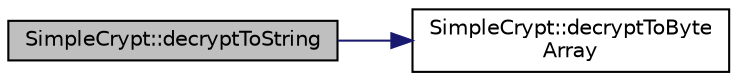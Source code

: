 digraph "SimpleCrypt::decryptToString"
{
  edge [fontname="Helvetica",fontsize="10",labelfontname="Helvetica",labelfontsize="10"];
  node [fontname="Helvetica",fontsize="10",shape=record];
  rankdir="LR";
  Node1 [label="SimpleCrypt::decryptToString",height=0.2,width=0.4,color="black", fillcolor="grey75", style="filled" fontcolor="black"];
  Node1 -> Node2 [color="midnightblue",fontsize="10",style="solid",fontname="Helvetica"];
  Node2 [label="SimpleCrypt::decryptToByte\lArray",height=0.2,width=0.4,color="black", fillcolor="white", style="filled",URL="$class_simple_crypt.html#ad6785e087d449a1aa80c39248e98fcda"];
}
